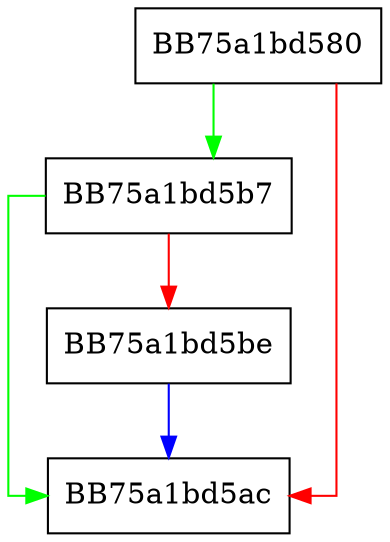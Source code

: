 digraph retrieve_function {
  node [shape="box"];
  graph [splines=ortho];
  BB75a1bd580 -> BB75a1bd5b7 [color="green"];
  BB75a1bd580 -> BB75a1bd5ac [color="red"];
  BB75a1bd5b7 -> BB75a1bd5ac [color="green"];
  BB75a1bd5b7 -> BB75a1bd5be [color="red"];
  BB75a1bd5be -> BB75a1bd5ac [color="blue"];
}